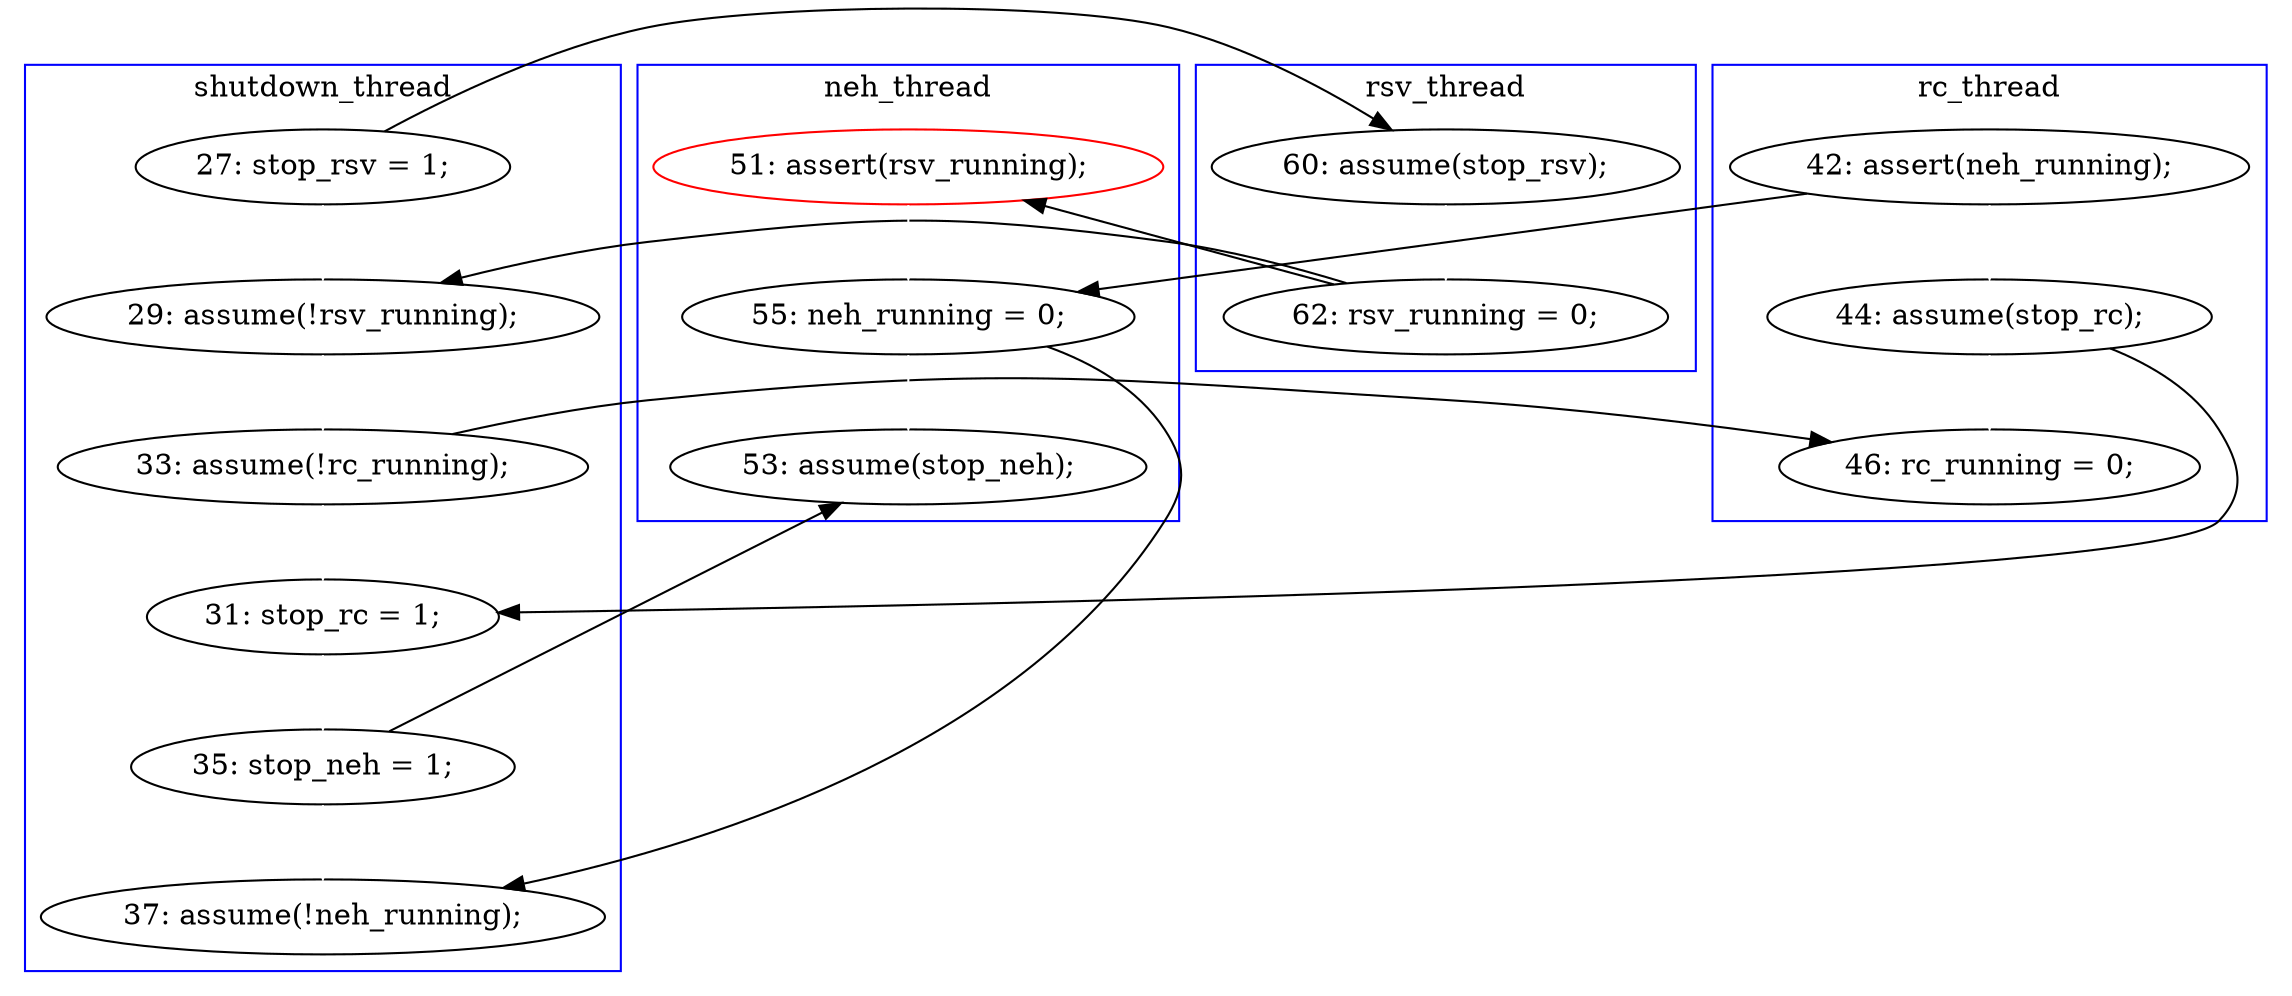 digraph Counterexample {
	15 -> 17 [color = black, style = solid, constraint = false]
	24 -> 30 [color = white, style = solid]
	17 -> 19 [color = white, style = solid]
	29 -> 34 [color = white, style = solid]
	15 -> 21 [color = white, style = solid]
	29 -> 32 [color = black, style = solid, constraint = false]
	31 -> 34 [color = black, style = solid, constraint = false]
	20 -> 29 [color = white, style = solid]
	21 -> 24 [color = white, style = solid]
	12 -> 29 [color = black, style = solid, constraint = false]
	31 -> 32 [color = white, style = solid]
	25 -> 26 [color = white, style = solid]
	12 -> 25 [color = white, style = solid]
	25 -> 30 [color = black, style = solid, constraint = false]
	19 -> 20 [color = black, style = solid, constraint = false]
	30 -> 31 [color = white, style = solid]
	19 -> 21 [color = black, style = solid, constraint = false]
	24 -> 26 [color = black, style = solid, constraint = false]
	subgraph cluster2 {
		label = rc_thread
		color = blue
		26  [label = "46: rc_running = 0;"]
		25  [label = "44: assume(stop_rc);"]
		12  [label = "42: assert(neh_running);"]
	}
	subgraph cluster1 {
		label = shutdown_thread
		color = blue
		31  [label = "35: stop_neh = 1;"]
		21  [label = "29: assume(!rsv_running);"]
		24  [label = "33: assume(!rc_running);"]
		15  [label = "27: stop_rsv = 1;"]
		32  [label = "37: assume(!neh_running);"]
		30  [label = "31: stop_rc = 1;"]
	}
	subgraph cluster3 {
		label = neh_thread
		color = blue
		34  [label = "53: assume(stop_neh);"]
		20  [label = "51: assert(rsv_running);", color = red]
		29  [label = "55: neh_running = 0;"]
	}
	subgraph cluster4 {
		label = rsv_thread
		color = blue
		17  [label = "60: assume(stop_rsv);"]
		19  [label = "62: rsv_running = 0;"]
	}
}